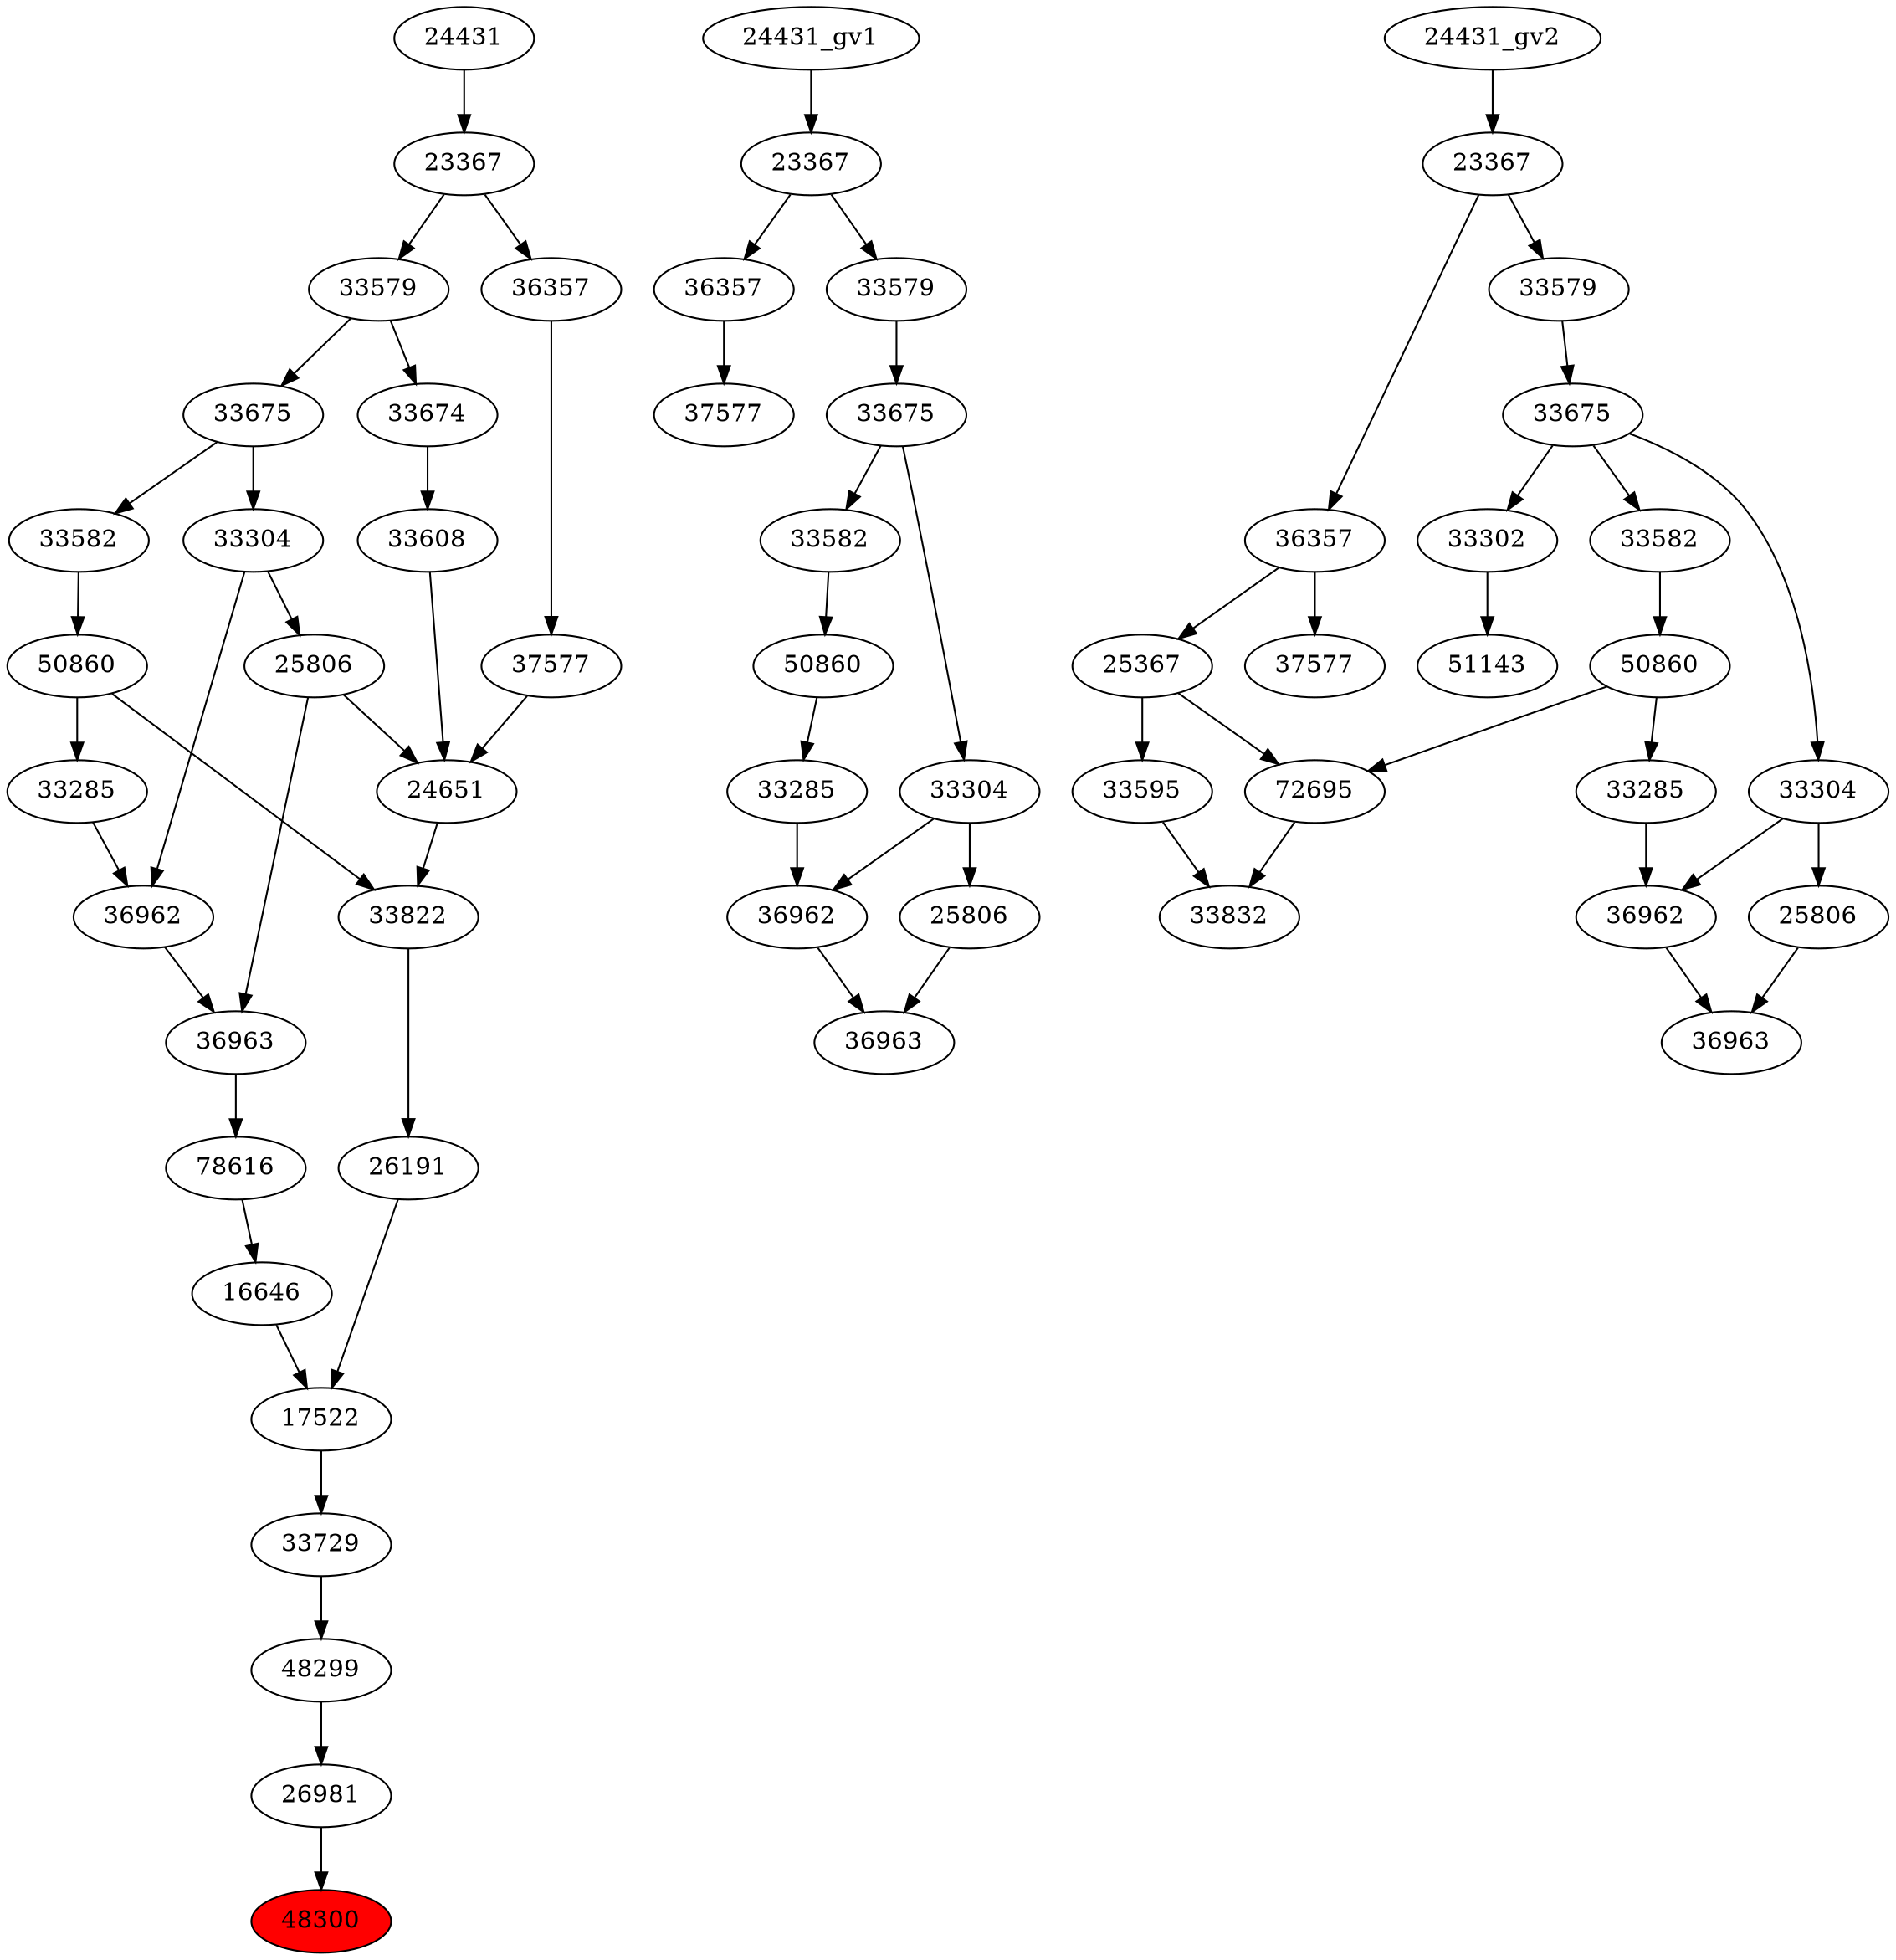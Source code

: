 strict digraph root {
	node [label="\N"];
	{
		node [fillcolor="",
			label="\N",
			style=""
		];
		48300		 [fillcolor=red,
			label=48300,
			style=filled];
		26981		 [label=26981];
		26981 -> 48300;
		48299		 [label=48299];
		48299 -> 26981;
		33729		 [label=33729];
		33729 -> 48299;
		17522		 [label=17522];
		17522 -> 33729;
		16646		 [label=16646];
		16646 -> 17522;
		26191		 [label=26191];
		26191 -> 17522;
		78616		 [label=78616];
		78616 -> 16646;
		33822		 [label=33822];
		33822 -> 26191;
		36963		 [label=36963];
		36963 -> 78616;
		24651		 [label=24651];
		24651 -> 33822;
		50860		 [label=50860];
		50860 -> 33822;
		33285		 [label=33285];
		50860 -> 33285;
		36962		 [label=36962];
		36962 -> 36963;
		25806		 [label=25806];
		25806 -> 36963;
		25806 -> 24651;
		33608		 [label=33608];
		33608 -> 24651;
		37577		 [label=37577];
		37577 -> 24651;
		33582		 [label=33582];
		33582 -> 50860;
		33285 -> 36962;
		33304		 [label=33304];
		33304 -> 36962;
		33304 -> 25806;
		33674		 [label=33674];
		33674 -> 33608;
		36357		 [label=36357];
		36357 -> 37577;
		33675		 [label=33675];
		33675 -> 33582;
		33675 -> 33304;
		33579		 [label=33579];
		33579 -> 33674;
		33579 -> 33675;
		23367		 [label=23367];
		23367 -> 36357;
		23367 -> 33579;
		24431		 [label=24431];
		24431 -> 23367;
	}
	{
		node [label="\N"];
		"36963_gv1"		 [label=36963];
		"36962_gv1"		 [label=36962];
		"36962_gv1" -> "36963_gv1";
		"25806_gv1"		 [label=25806];
		"25806_gv1" -> "36963_gv1";
		"50860_gv1"		 [label=50860];
		"33285_gv1"		 [label=33285];
		"50860_gv1" -> "33285_gv1";
		"33582_gv1"		 [label=33582];
		"33582_gv1" -> "50860_gv1";
		"33285_gv1" -> "36962_gv1";
		"33304_gv1"		 [label=33304];
		"33304_gv1" -> "36962_gv1";
		"33304_gv1" -> "25806_gv1";
		"37577_gv1"		 [label=37577];
		"36357_gv1"		 [label=36357];
		"36357_gv1" -> "37577_gv1";
		"33675_gv1"		 [label=33675];
		"33675_gv1" -> "33582_gv1";
		"33675_gv1" -> "33304_gv1";
		"23367_gv1"		 [label=23367];
		"23367_gv1" -> "36357_gv1";
		"33579_gv1"		 [label=33579];
		"23367_gv1" -> "33579_gv1";
		"33579_gv1" -> "33675_gv1";
		"24431_gv1" -> "23367_gv1";
	}
	{
		node [label="\N"];
		"36963_gv2"		 [label=36963];
		"36962_gv2"		 [label=36962];
		"36962_gv2" -> "36963_gv2";
		"25806_gv2"		 [label=25806];
		"25806_gv2" -> "36963_gv2";
		"33285_gv2"		 [label=33285];
		"33285_gv2" -> "36962_gv2";
		"33304_gv2"		 [label=33304];
		"33304_gv2" -> "36962_gv2";
		"33304_gv2" -> "25806_gv2";
		"50860_gv2"		 [label=50860];
		"50860_gv2" -> "33285_gv2";
		72695		 [label=72695];
		"50860_gv2" -> 72695;
		"33675_gv2"		 [label=33675];
		"33675_gv2" -> "33304_gv2";
		33302		 [label=33302];
		"33675_gv2" -> 33302;
		"33582_gv2"		 [label=33582];
		"33675_gv2" -> "33582_gv2";
		51143		 [label=51143];
		33302 -> 51143;
		"33582_gv2" -> "50860_gv2";
		"37577_gv2"		 [label=37577];
		"36357_gv2"		 [label=36357];
		"36357_gv2" -> "37577_gv2";
		25367		 [label=25367];
		"36357_gv2" -> 25367;
		"33579_gv2"		 [label=33579];
		"33579_gv2" -> "33675_gv2";
		33832		 [label=33832];
		72695 -> 33832;
		33595		 [label=33595];
		33595 -> 33832;
		"23367_gv2"		 [label=23367];
		"23367_gv2" -> "36357_gv2";
		"23367_gv2" -> "33579_gv2";
		25367 -> 72695;
		25367 -> 33595;
		"24431_gv2" -> "23367_gv2";
	}
}
